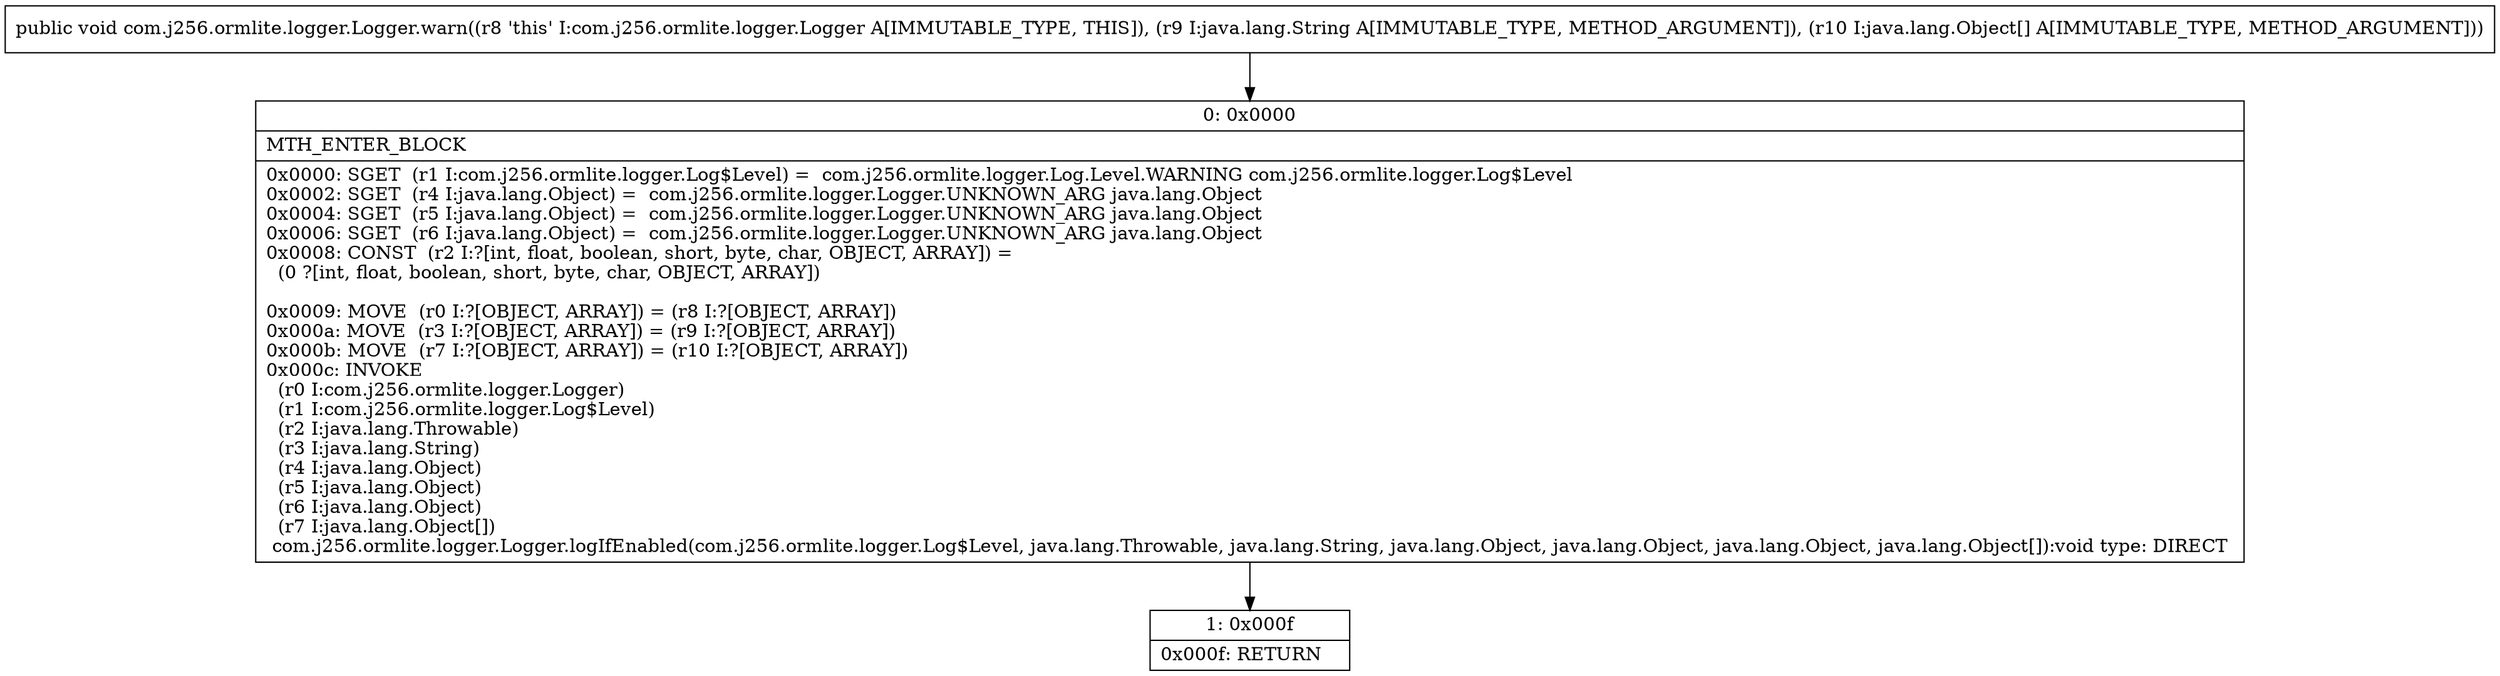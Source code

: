 digraph "CFG forcom.j256.ormlite.logger.Logger.warn(Ljava\/lang\/String;[Ljava\/lang\/Object;)V" {
Node_0 [shape=record,label="{0\:\ 0x0000|MTH_ENTER_BLOCK\l|0x0000: SGET  (r1 I:com.j256.ormlite.logger.Log$Level) =  com.j256.ormlite.logger.Log.Level.WARNING com.j256.ormlite.logger.Log$Level \l0x0002: SGET  (r4 I:java.lang.Object) =  com.j256.ormlite.logger.Logger.UNKNOWN_ARG java.lang.Object \l0x0004: SGET  (r5 I:java.lang.Object) =  com.j256.ormlite.logger.Logger.UNKNOWN_ARG java.lang.Object \l0x0006: SGET  (r6 I:java.lang.Object) =  com.j256.ormlite.logger.Logger.UNKNOWN_ARG java.lang.Object \l0x0008: CONST  (r2 I:?[int, float, boolean, short, byte, char, OBJECT, ARRAY]) = \l  (0 ?[int, float, boolean, short, byte, char, OBJECT, ARRAY])\l \l0x0009: MOVE  (r0 I:?[OBJECT, ARRAY]) = (r8 I:?[OBJECT, ARRAY]) \l0x000a: MOVE  (r3 I:?[OBJECT, ARRAY]) = (r9 I:?[OBJECT, ARRAY]) \l0x000b: MOVE  (r7 I:?[OBJECT, ARRAY]) = (r10 I:?[OBJECT, ARRAY]) \l0x000c: INVOKE  \l  (r0 I:com.j256.ormlite.logger.Logger)\l  (r1 I:com.j256.ormlite.logger.Log$Level)\l  (r2 I:java.lang.Throwable)\l  (r3 I:java.lang.String)\l  (r4 I:java.lang.Object)\l  (r5 I:java.lang.Object)\l  (r6 I:java.lang.Object)\l  (r7 I:java.lang.Object[])\l com.j256.ormlite.logger.Logger.logIfEnabled(com.j256.ormlite.logger.Log$Level, java.lang.Throwable, java.lang.String, java.lang.Object, java.lang.Object, java.lang.Object, java.lang.Object[]):void type: DIRECT \l}"];
Node_1 [shape=record,label="{1\:\ 0x000f|0x000f: RETURN   \l}"];
MethodNode[shape=record,label="{public void com.j256.ormlite.logger.Logger.warn((r8 'this' I:com.j256.ormlite.logger.Logger A[IMMUTABLE_TYPE, THIS]), (r9 I:java.lang.String A[IMMUTABLE_TYPE, METHOD_ARGUMENT]), (r10 I:java.lang.Object[] A[IMMUTABLE_TYPE, METHOD_ARGUMENT])) }"];
MethodNode -> Node_0;
Node_0 -> Node_1;
}


